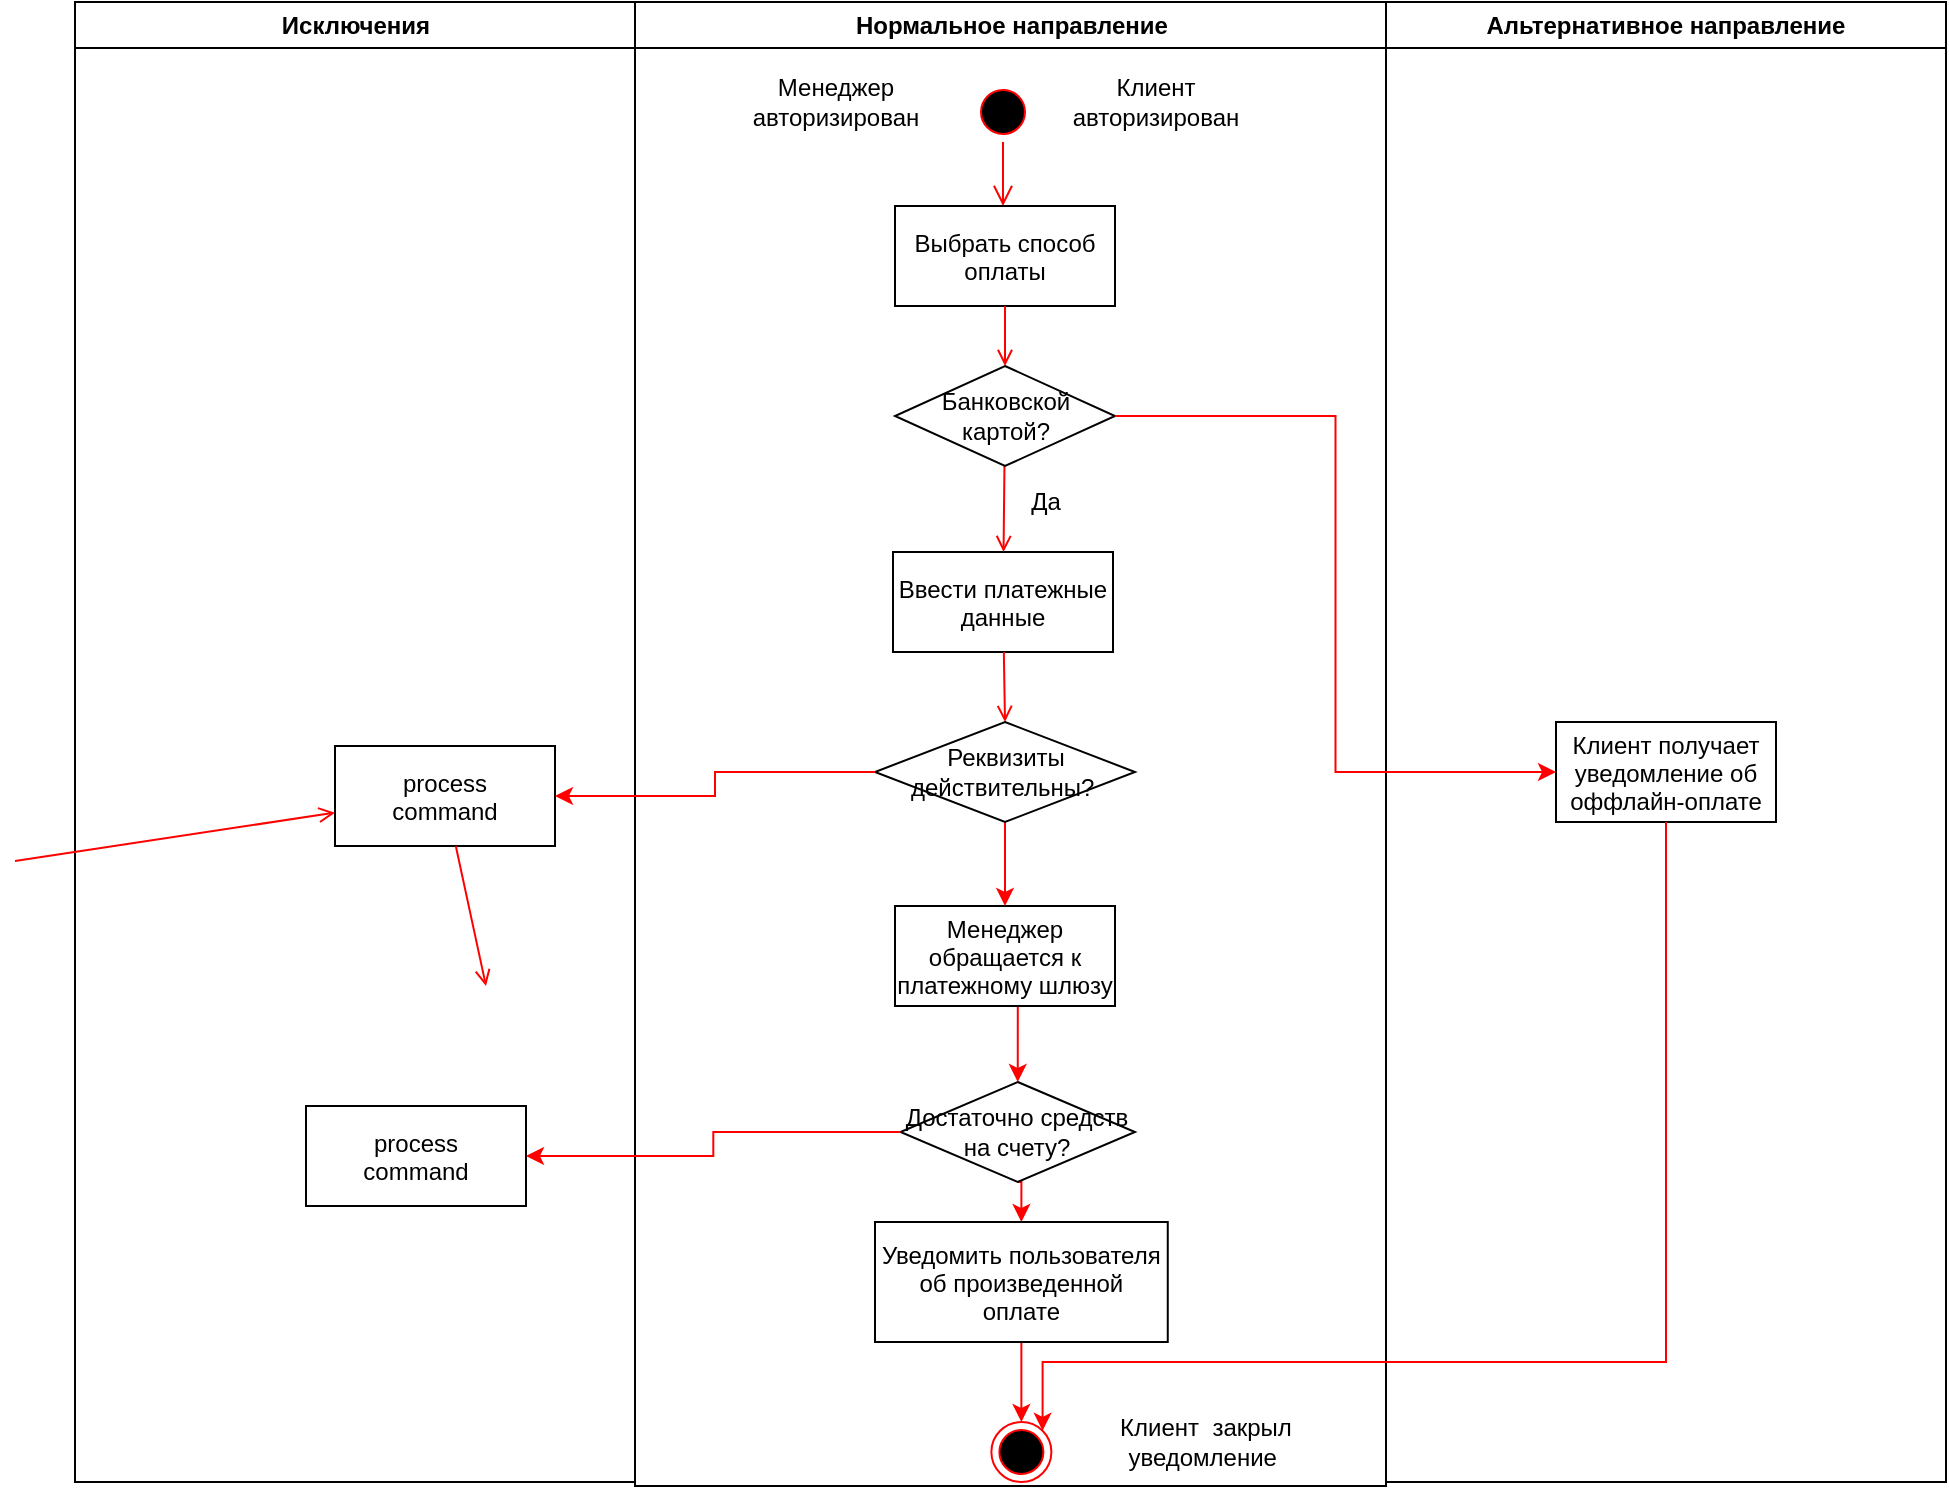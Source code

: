<mxfile version="13.8.6" type="github">
  <diagram name="Page-1" id="e7e014a7-5840-1c2e-5031-d8a46d1fe8dd">
    <mxGraphModel dx="2229" dy="681" grid="1" gridSize="10" guides="1" tooltips="1" connect="1" arrows="1" fold="1" page="1" pageScale="1" pageWidth="1169" pageHeight="826" background="#ffffff" math="0" shadow="0">
      <root>
        <mxCell id="0" />
        <mxCell id="1" parent="0" />
        <mxCell id="2" value="Нормальное направление" style="swimlane;whiteSpace=wrap" parent="1" vertex="1">
          <mxGeometry x="164.5" y="140" width="375.5" height="742" as="geometry" />
        </mxCell>
        <mxCell id="5" value="" style="ellipse;shape=startState;fillColor=#000000;strokeColor=#ff0000;" parent="2" vertex="1">
          <mxGeometry x="169" y="40" width="30" height="30" as="geometry" />
        </mxCell>
        <mxCell id="6" value="" style="edgeStyle=elbowEdgeStyle;elbow=horizontal;verticalAlign=bottom;endArrow=open;endSize=8;strokeColor=#FF0000;endFill=1;rounded=0" parent="2" source="5" target="7" edge="1">
          <mxGeometry x="100" y="40" as="geometry">
            <mxPoint x="115" y="110" as="targetPoint" />
          </mxGeometry>
        </mxCell>
        <mxCell id="7" value="Выбрать способ &#xa;оплаты" style="" parent="2" vertex="1">
          <mxGeometry x="130" y="102" width="110" height="50" as="geometry" />
        </mxCell>
        <mxCell id="8" value="Ввести платежные &#xa;данные" style="" parent="2" vertex="1">
          <mxGeometry x="129" y="275" width="110" height="50" as="geometry" />
        </mxCell>
        <mxCell id="9" value="" style="endArrow=open;strokeColor=#FF0000;endFill=1;rounded=0" parent="2" source="payfzRqC4_l33kHzJgeO-44" target="8" edge="1">
          <mxGeometry relative="1" as="geometry" />
        </mxCell>
        <mxCell id="payfzRqC4_l33kHzJgeO-53" style="edgeStyle=orthogonalEdgeStyle;rounded=0;orthogonalLoop=1;jettySize=auto;html=1;exitX=0.5;exitY=1;exitDx=0;exitDy=0;entryX=0.5;entryY=0;entryDx=0;entryDy=0;labelBackgroundColor=#FF0000;strokeColor=#FF0000;fontColor=#FF0000;" edge="1" parent="2" source="10" target="payfzRqC4_l33kHzJgeO-52">
          <mxGeometry relative="1" as="geometry" />
        </mxCell>
        <mxCell id="10" value="Менеджер &#xa;обращается к &#xa;платежному шлюзу" style="" parent="2" vertex="1">
          <mxGeometry x="130" y="452" width="110" height="50" as="geometry" />
        </mxCell>
        <mxCell id="11" value="" style="endArrow=open;strokeColor=#FF0000;endFill=1;rounded=0;entryX=0.5;entryY=0;entryDx=0;entryDy=0;" parent="2" source="8" target="payfzRqC4_l33kHzJgeO-49" edge="1">
          <mxGeometry relative="1" as="geometry" />
        </mxCell>
        <mxCell id="payfzRqC4_l33kHzJgeO-41" value="Клиент авторизирован" style="text;html=1;strokeColor=none;fillColor=none;align=center;verticalAlign=middle;whiteSpace=wrap;rounded=0;" vertex="1" parent="2">
          <mxGeometry x="205.5" y="40" width="110" height="20" as="geometry" />
        </mxCell>
        <mxCell id="payfzRqC4_l33kHzJgeO-44" value="Банковской картой?" style="rhombus;whiteSpace=wrap;html=1;" vertex="1" parent="2">
          <mxGeometry x="130" y="182" width="110" height="50" as="geometry" />
        </mxCell>
        <mxCell id="payfzRqC4_l33kHzJgeO-45" value="" style="endArrow=open;strokeColor=#FF0000;endFill=1;rounded=0" edge="1" parent="2" source="7" target="payfzRqC4_l33kHzJgeO-44">
          <mxGeometry relative="1" as="geometry">
            <mxPoint x="278.5" y="288" as="sourcePoint" />
            <mxPoint x="278.5" y="388" as="targetPoint" />
          </mxGeometry>
        </mxCell>
        <mxCell id="payfzRqC4_l33kHzJgeO-42" value="Менеджер авторизирован" style="text;html=1;strokeColor=none;fillColor=none;align=center;verticalAlign=middle;whiteSpace=wrap;rounded=0;" vertex="1" parent="2">
          <mxGeometry x="45.5" y="40" width="110" height="20" as="geometry" />
        </mxCell>
        <mxCell id="payfzRqC4_l33kHzJgeO-50" style="edgeStyle=orthogonalEdgeStyle;rounded=0;orthogonalLoop=1;jettySize=auto;html=1;exitX=0.5;exitY=1;exitDx=0;exitDy=0;entryX=0.5;entryY=0;entryDx=0;entryDy=0;labelBackgroundColor=#FF0000;strokeColor=#FF0000;fontColor=#FF0000;" edge="1" parent="2" source="payfzRqC4_l33kHzJgeO-49" target="10">
          <mxGeometry relative="1" as="geometry" />
        </mxCell>
        <mxCell id="payfzRqC4_l33kHzJgeO-49" value="Реквизиты действительны?&amp;nbsp;" style="rhombus;whiteSpace=wrap;html=1;" vertex="1" parent="2">
          <mxGeometry x="120" y="360" width="130" height="50" as="geometry" />
        </mxCell>
        <mxCell id="payfzRqC4_l33kHzJgeO-58" style="edgeStyle=orthogonalEdgeStyle;rounded=0;orthogonalLoop=1;jettySize=auto;html=1;exitX=0.5;exitY=1;exitDx=0;exitDy=0;entryX=0.5;entryY=0;entryDx=0;entryDy=0;labelBackgroundColor=#FF0000;strokeColor=#FF0000;fontColor=#FF0000;" edge="1" parent="2" source="payfzRqC4_l33kHzJgeO-52" target="payfzRqC4_l33kHzJgeO-57">
          <mxGeometry relative="1" as="geometry" />
        </mxCell>
        <mxCell id="payfzRqC4_l33kHzJgeO-52" value="Достаточно средств&lt;br&gt;на счету?" style="rhombus;whiteSpace=wrap;html=1;" vertex="1" parent="2">
          <mxGeometry x="132.75" y="540" width="117.25" height="50" as="geometry" />
        </mxCell>
        <mxCell id="payfzRqC4_l33kHzJgeO-59" style="edgeStyle=orthogonalEdgeStyle;rounded=0;orthogonalLoop=1;jettySize=auto;html=1;exitX=0.5;exitY=1;exitDx=0;exitDy=0;entryX=0.5;entryY=0;entryDx=0;entryDy=0;labelBackgroundColor=#FF0000;strokeColor=#FF0000;fontColor=#FF0000;" edge="1" parent="2" source="payfzRqC4_l33kHzJgeO-57" target="38">
          <mxGeometry relative="1" as="geometry" />
        </mxCell>
        <mxCell id="payfzRqC4_l33kHzJgeO-57" value="Уведомить пользователя&#xa;об произведенной&#xa;оплате" style="" vertex="1" parent="2">
          <mxGeometry x="120" y="610" width="146.38" height="60" as="geometry" />
        </mxCell>
        <mxCell id="38" value="" style="ellipse;shape=endState;fillColor=#000000;strokeColor=#ff0000" parent="2" vertex="1">
          <mxGeometry x="178.19" y="710" width="30" height="30" as="geometry" />
        </mxCell>
        <mxCell id="payfzRqC4_l33kHzJgeO-60" value="Клиент&amp;nbsp; закрыл уведомление&amp;nbsp;" style="text;html=1;strokeColor=none;fillColor=none;align=center;verticalAlign=middle;whiteSpace=wrap;rounded=0;" vertex="1" parent="2">
          <mxGeometry x="211.88" y="710" width="148.12" height="20" as="geometry" />
        </mxCell>
        <mxCell id="payfzRqC4_l33kHzJgeO-64" value="Да" style="text;html=1;strokeColor=none;fillColor=none;align=center;verticalAlign=middle;whiteSpace=wrap;rounded=0;fontColor=#000000;" vertex="1" parent="2">
          <mxGeometry x="185.5" y="240" width="40" height="20" as="geometry" />
        </mxCell>
        <mxCell id="3" value="Альтернативное направление" style="swimlane;whiteSpace=wrap" parent="1" vertex="1">
          <mxGeometry x="540" y="140" width="280" height="740" as="geometry" />
        </mxCell>
        <mxCell id="16" value="Клиент получает&#xa;уведомление об &#xa;оффлайн-оплате" style="" parent="3" vertex="1">
          <mxGeometry x="85" y="360" width="110" height="50" as="geometry" />
        </mxCell>
        <mxCell id="4" value="Исключения" style="swimlane;whiteSpace=wrap" parent="1" vertex="1">
          <mxGeometry x="-115.5" y="140" width="280" height="740" as="geometry" />
        </mxCell>
        <mxCell id="33" value="process&#xa;command" style="" parent="4" vertex="1">
          <mxGeometry x="130" y="372" width="110" height="50" as="geometry" />
        </mxCell>
        <mxCell id="37" value="" style="edgeStyle=none;strokeColor=#FF0000;endArrow=open;endFill=1;rounded=0" parent="4" target="33" edge="1">
          <mxGeometry width="100" height="100" relative="1" as="geometry">
            <mxPoint x="-30" y="429.5" as="sourcePoint" />
            <mxPoint x="90" y="429.5" as="targetPoint" />
          </mxGeometry>
        </mxCell>
        <mxCell id="39" value="" style="endArrow=open;strokeColor=#FF0000;endFill=1;rounded=0" parent="4" source="33" edge="1">
          <mxGeometry relative="1" as="geometry">
            <mxPoint x="205.5" y="492" as="targetPoint" />
          </mxGeometry>
        </mxCell>
        <mxCell id="payfzRqC4_l33kHzJgeO-55" value="process&#xa;command" style="" vertex="1" parent="4">
          <mxGeometry x="115.5" y="552" width="110" height="50" as="geometry" />
        </mxCell>
        <mxCell id="payfzRqC4_l33kHzJgeO-51" style="edgeStyle=orthogonalEdgeStyle;rounded=0;orthogonalLoop=1;jettySize=auto;html=1;exitX=0;exitY=0.5;exitDx=0;exitDy=0;entryX=1;entryY=0.5;entryDx=0;entryDy=0;labelBackgroundColor=#FF0000;strokeColor=#FF0000;fontColor=#FF0000;" edge="1" parent="1" source="payfzRqC4_l33kHzJgeO-49" target="33">
          <mxGeometry relative="1" as="geometry" />
        </mxCell>
        <mxCell id="payfzRqC4_l33kHzJgeO-56" style="edgeStyle=orthogonalEdgeStyle;rounded=0;orthogonalLoop=1;jettySize=auto;html=1;exitX=0;exitY=0.5;exitDx=0;exitDy=0;entryX=1;entryY=0.5;entryDx=0;entryDy=0;labelBackgroundColor=#FF0000;strokeColor=#FF0000;fontColor=#FF0000;" edge="1" parent="1" source="payfzRqC4_l33kHzJgeO-52" target="payfzRqC4_l33kHzJgeO-55">
          <mxGeometry relative="1" as="geometry" />
        </mxCell>
        <mxCell id="payfzRqC4_l33kHzJgeO-61" style="edgeStyle=orthogonalEdgeStyle;rounded=0;orthogonalLoop=1;jettySize=auto;html=1;exitX=1;exitY=0.5;exitDx=0;exitDy=0;entryX=0;entryY=0.5;entryDx=0;entryDy=0;labelBackgroundColor=#FF0000;strokeColor=#FF0000;fontColor=#000000;" edge="1" parent="1" source="payfzRqC4_l33kHzJgeO-44" target="16">
          <mxGeometry relative="1" as="geometry" />
        </mxCell>
        <mxCell id="payfzRqC4_l33kHzJgeO-63" style="edgeStyle=orthogonalEdgeStyle;rounded=0;orthogonalLoop=1;jettySize=auto;html=1;exitX=0.5;exitY=1;exitDx=0;exitDy=0;entryX=1;entryY=0;entryDx=0;entryDy=0;labelBackgroundColor=#FF0000;strokeColor=#FF0000;fontColor=#000000;" edge="1" parent="1" source="16" target="38">
          <mxGeometry relative="1" as="geometry">
            <Array as="points">
              <mxPoint x="680" y="820" />
              <mxPoint x="368" y="820" />
            </Array>
          </mxGeometry>
        </mxCell>
      </root>
    </mxGraphModel>
  </diagram>
</mxfile>
